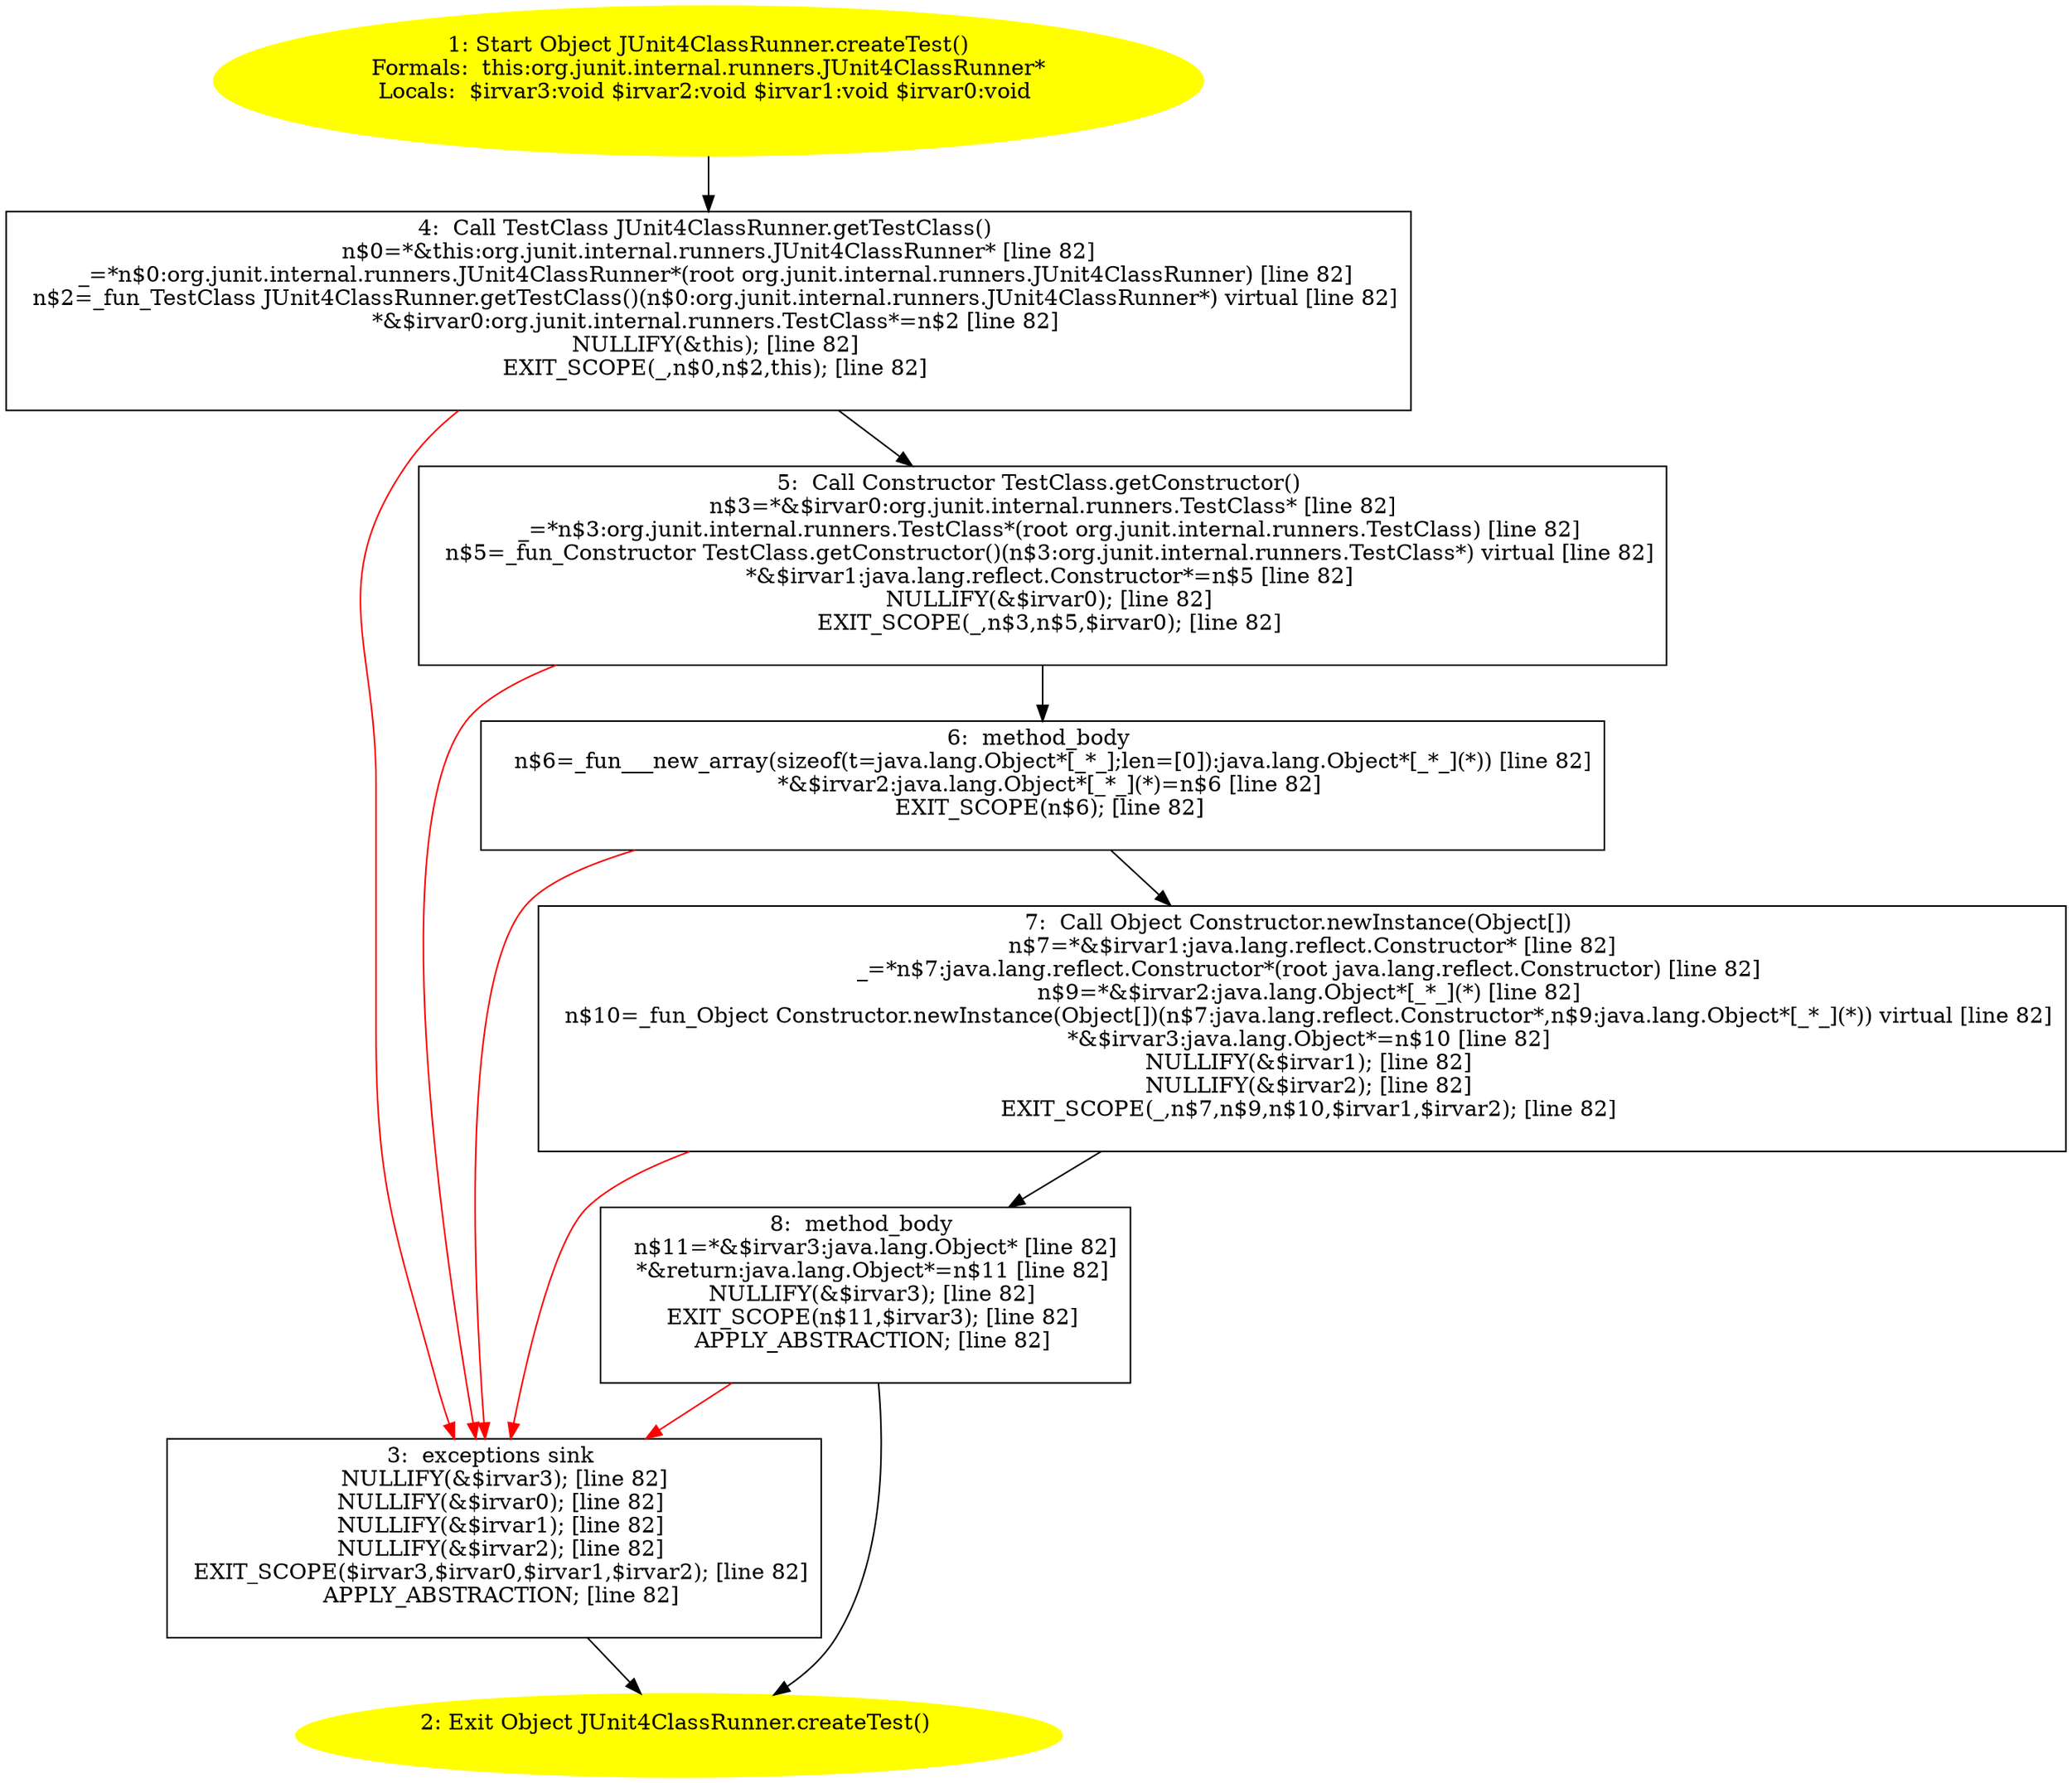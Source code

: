 /* @generated */
digraph cfg {
"org.junit.internal.runners.JUnit4ClassRunner.createTest():java.lang.Object.ea282edd38a3cfdca901bd933c744562_1" [label="1: Start Object JUnit4ClassRunner.createTest()\nFormals:  this:org.junit.internal.runners.JUnit4ClassRunner*\nLocals:  $irvar3:void $irvar2:void $irvar1:void $irvar0:void \n  " color=yellow style=filled]
	

	 "org.junit.internal.runners.JUnit4ClassRunner.createTest():java.lang.Object.ea282edd38a3cfdca901bd933c744562_1" -> "org.junit.internal.runners.JUnit4ClassRunner.createTest():java.lang.Object.ea282edd38a3cfdca901bd933c744562_4" ;
"org.junit.internal.runners.JUnit4ClassRunner.createTest():java.lang.Object.ea282edd38a3cfdca901bd933c744562_2" [label="2: Exit Object JUnit4ClassRunner.createTest() \n  " color=yellow style=filled]
	

"org.junit.internal.runners.JUnit4ClassRunner.createTest():java.lang.Object.ea282edd38a3cfdca901bd933c744562_3" [label="3:  exceptions sink \n   NULLIFY(&$irvar3); [line 82]\n  NULLIFY(&$irvar0); [line 82]\n  NULLIFY(&$irvar1); [line 82]\n  NULLIFY(&$irvar2); [line 82]\n  EXIT_SCOPE($irvar3,$irvar0,$irvar1,$irvar2); [line 82]\n  APPLY_ABSTRACTION; [line 82]\n " shape="box"]
	

	 "org.junit.internal.runners.JUnit4ClassRunner.createTest():java.lang.Object.ea282edd38a3cfdca901bd933c744562_3" -> "org.junit.internal.runners.JUnit4ClassRunner.createTest():java.lang.Object.ea282edd38a3cfdca901bd933c744562_2" ;
"org.junit.internal.runners.JUnit4ClassRunner.createTest():java.lang.Object.ea282edd38a3cfdca901bd933c744562_4" [label="4:  Call TestClass JUnit4ClassRunner.getTestClass() \n   n$0=*&this:org.junit.internal.runners.JUnit4ClassRunner* [line 82]\n  _=*n$0:org.junit.internal.runners.JUnit4ClassRunner*(root org.junit.internal.runners.JUnit4ClassRunner) [line 82]\n  n$2=_fun_TestClass JUnit4ClassRunner.getTestClass()(n$0:org.junit.internal.runners.JUnit4ClassRunner*) virtual [line 82]\n  *&$irvar0:org.junit.internal.runners.TestClass*=n$2 [line 82]\n  NULLIFY(&this); [line 82]\n  EXIT_SCOPE(_,n$0,n$2,this); [line 82]\n " shape="box"]
	

	 "org.junit.internal.runners.JUnit4ClassRunner.createTest():java.lang.Object.ea282edd38a3cfdca901bd933c744562_4" -> "org.junit.internal.runners.JUnit4ClassRunner.createTest():java.lang.Object.ea282edd38a3cfdca901bd933c744562_5" ;
	 "org.junit.internal.runners.JUnit4ClassRunner.createTest():java.lang.Object.ea282edd38a3cfdca901bd933c744562_4" -> "org.junit.internal.runners.JUnit4ClassRunner.createTest():java.lang.Object.ea282edd38a3cfdca901bd933c744562_3" [color="red" ];
"org.junit.internal.runners.JUnit4ClassRunner.createTest():java.lang.Object.ea282edd38a3cfdca901bd933c744562_5" [label="5:  Call Constructor TestClass.getConstructor() \n   n$3=*&$irvar0:org.junit.internal.runners.TestClass* [line 82]\n  _=*n$3:org.junit.internal.runners.TestClass*(root org.junit.internal.runners.TestClass) [line 82]\n  n$5=_fun_Constructor TestClass.getConstructor()(n$3:org.junit.internal.runners.TestClass*) virtual [line 82]\n  *&$irvar1:java.lang.reflect.Constructor*=n$5 [line 82]\n  NULLIFY(&$irvar0); [line 82]\n  EXIT_SCOPE(_,n$3,n$5,$irvar0); [line 82]\n " shape="box"]
	

	 "org.junit.internal.runners.JUnit4ClassRunner.createTest():java.lang.Object.ea282edd38a3cfdca901bd933c744562_5" -> "org.junit.internal.runners.JUnit4ClassRunner.createTest():java.lang.Object.ea282edd38a3cfdca901bd933c744562_6" ;
	 "org.junit.internal.runners.JUnit4ClassRunner.createTest():java.lang.Object.ea282edd38a3cfdca901bd933c744562_5" -> "org.junit.internal.runners.JUnit4ClassRunner.createTest():java.lang.Object.ea282edd38a3cfdca901bd933c744562_3" [color="red" ];
"org.junit.internal.runners.JUnit4ClassRunner.createTest():java.lang.Object.ea282edd38a3cfdca901bd933c744562_6" [label="6:  method_body \n   n$6=_fun___new_array(sizeof(t=java.lang.Object*[_*_];len=[0]):java.lang.Object*[_*_](*)) [line 82]\n  *&$irvar2:java.lang.Object*[_*_](*)=n$6 [line 82]\n  EXIT_SCOPE(n$6); [line 82]\n " shape="box"]
	

	 "org.junit.internal.runners.JUnit4ClassRunner.createTest():java.lang.Object.ea282edd38a3cfdca901bd933c744562_6" -> "org.junit.internal.runners.JUnit4ClassRunner.createTest():java.lang.Object.ea282edd38a3cfdca901bd933c744562_7" ;
	 "org.junit.internal.runners.JUnit4ClassRunner.createTest():java.lang.Object.ea282edd38a3cfdca901bd933c744562_6" -> "org.junit.internal.runners.JUnit4ClassRunner.createTest():java.lang.Object.ea282edd38a3cfdca901bd933c744562_3" [color="red" ];
"org.junit.internal.runners.JUnit4ClassRunner.createTest():java.lang.Object.ea282edd38a3cfdca901bd933c744562_7" [label="7:  Call Object Constructor.newInstance(Object[]) \n   n$7=*&$irvar1:java.lang.reflect.Constructor* [line 82]\n  _=*n$7:java.lang.reflect.Constructor*(root java.lang.reflect.Constructor) [line 82]\n  n$9=*&$irvar2:java.lang.Object*[_*_](*) [line 82]\n  n$10=_fun_Object Constructor.newInstance(Object[])(n$7:java.lang.reflect.Constructor*,n$9:java.lang.Object*[_*_](*)) virtual [line 82]\n  *&$irvar3:java.lang.Object*=n$10 [line 82]\n  NULLIFY(&$irvar1); [line 82]\n  NULLIFY(&$irvar2); [line 82]\n  EXIT_SCOPE(_,n$7,n$9,n$10,$irvar1,$irvar2); [line 82]\n " shape="box"]
	

	 "org.junit.internal.runners.JUnit4ClassRunner.createTest():java.lang.Object.ea282edd38a3cfdca901bd933c744562_7" -> "org.junit.internal.runners.JUnit4ClassRunner.createTest():java.lang.Object.ea282edd38a3cfdca901bd933c744562_8" ;
	 "org.junit.internal.runners.JUnit4ClassRunner.createTest():java.lang.Object.ea282edd38a3cfdca901bd933c744562_7" -> "org.junit.internal.runners.JUnit4ClassRunner.createTest():java.lang.Object.ea282edd38a3cfdca901bd933c744562_3" [color="red" ];
"org.junit.internal.runners.JUnit4ClassRunner.createTest():java.lang.Object.ea282edd38a3cfdca901bd933c744562_8" [label="8:  method_body \n   n$11=*&$irvar3:java.lang.Object* [line 82]\n  *&return:java.lang.Object*=n$11 [line 82]\n  NULLIFY(&$irvar3); [line 82]\n  EXIT_SCOPE(n$11,$irvar3); [line 82]\n  APPLY_ABSTRACTION; [line 82]\n " shape="box"]
	

	 "org.junit.internal.runners.JUnit4ClassRunner.createTest():java.lang.Object.ea282edd38a3cfdca901bd933c744562_8" -> "org.junit.internal.runners.JUnit4ClassRunner.createTest():java.lang.Object.ea282edd38a3cfdca901bd933c744562_2" ;
	 "org.junit.internal.runners.JUnit4ClassRunner.createTest():java.lang.Object.ea282edd38a3cfdca901bd933c744562_8" -> "org.junit.internal.runners.JUnit4ClassRunner.createTest():java.lang.Object.ea282edd38a3cfdca901bd933c744562_3" [color="red" ];
}
